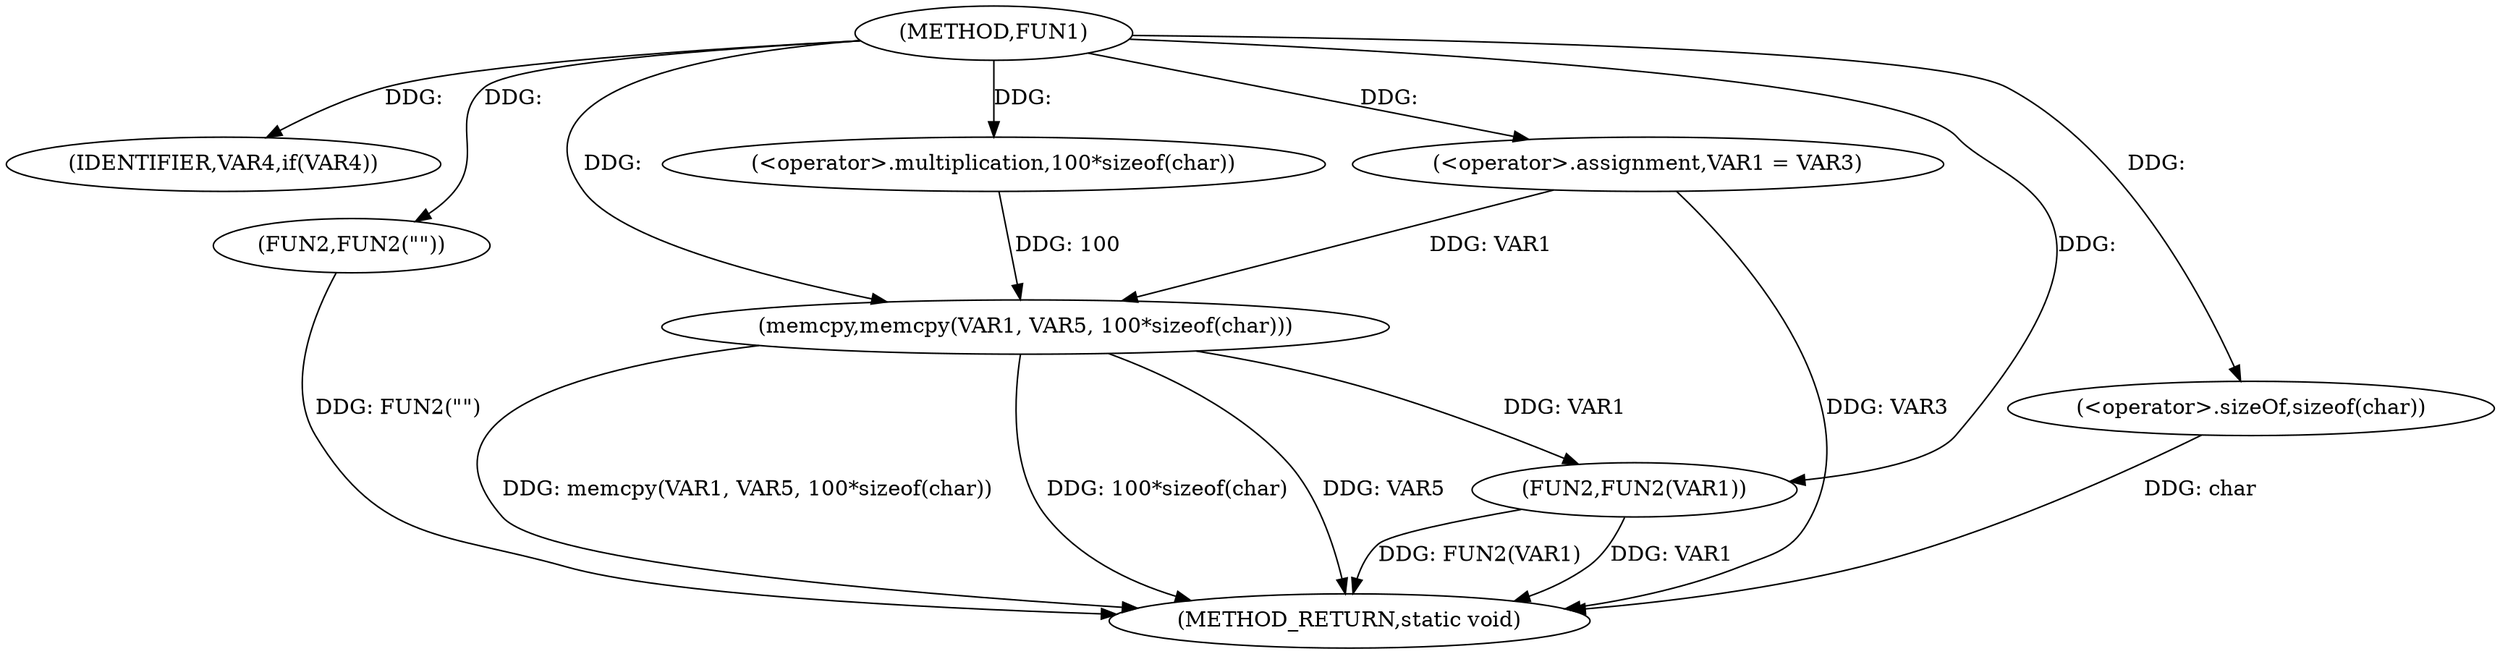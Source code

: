 digraph FUN1 {  
"1000100" [label = "(METHOD,FUN1)" ]
"1000126" [label = "(METHOD_RETURN,static void)" ]
"1000106" [label = "(IDENTIFIER,VAR4,if(VAR4))" ]
"1000108" [label = "(FUN2,FUN2(\"\"))" ]
"1000112" [label = "(<operator>.assignment,VAR1 = VAR3)" ]
"1000117" [label = "(memcpy,memcpy(VAR1, VAR5, 100*sizeof(char)))" ]
"1000120" [label = "(<operator>.multiplication,100*sizeof(char))" ]
"1000122" [label = "(<operator>.sizeOf,sizeof(char))" ]
"1000124" [label = "(FUN2,FUN2(VAR1))" ]
  "1000117" -> "1000126"  [ label = "DDG: memcpy(VAR1, VAR5, 100*sizeof(char))"] 
  "1000124" -> "1000126"  [ label = "DDG: VAR1"] 
  "1000108" -> "1000126"  [ label = "DDG: FUN2(\"\")"] 
  "1000112" -> "1000126"  [ label = "DDG: VAR3"] 
  "1000122" -> "1000126"  [ label = "DDG: char"] 
  "1000117" -> "1000126"  [ label = "DDG: 100*sizeof(char)"] 
  "1000117" -> "1000126"  [ label = "DDG: VAR5"] 
  "1000124" -> "1000126"  [ label = "DDG: FUN2(VAR1)"] 
  "1000100" -> "1000106"  [ label = "DDG: "] 
  "1000100" -> "1000108"  [ label = "DDG: "] 
  "1000100" -> "1000112"  [ label = "DDG: "] 
  "1000112" -> "1000117"  [ label = "DDG: VAR1"] 
  "1000100" -> "1000117"  [ label = "DDG: "] 
  "1000120" -> "1000117"  [ label = "DDG: 100"] 
  "1000100" -> "1000120"  [ label = "DDG: "] 
  "1000100" -> "1000122"  [ label = "DDG: "] 
  "1000117" -> "1000124"  [ label = "DDG: VAR1"] 
  "1000100" -> "1000124"  [ label = "DDG: "] 
}
